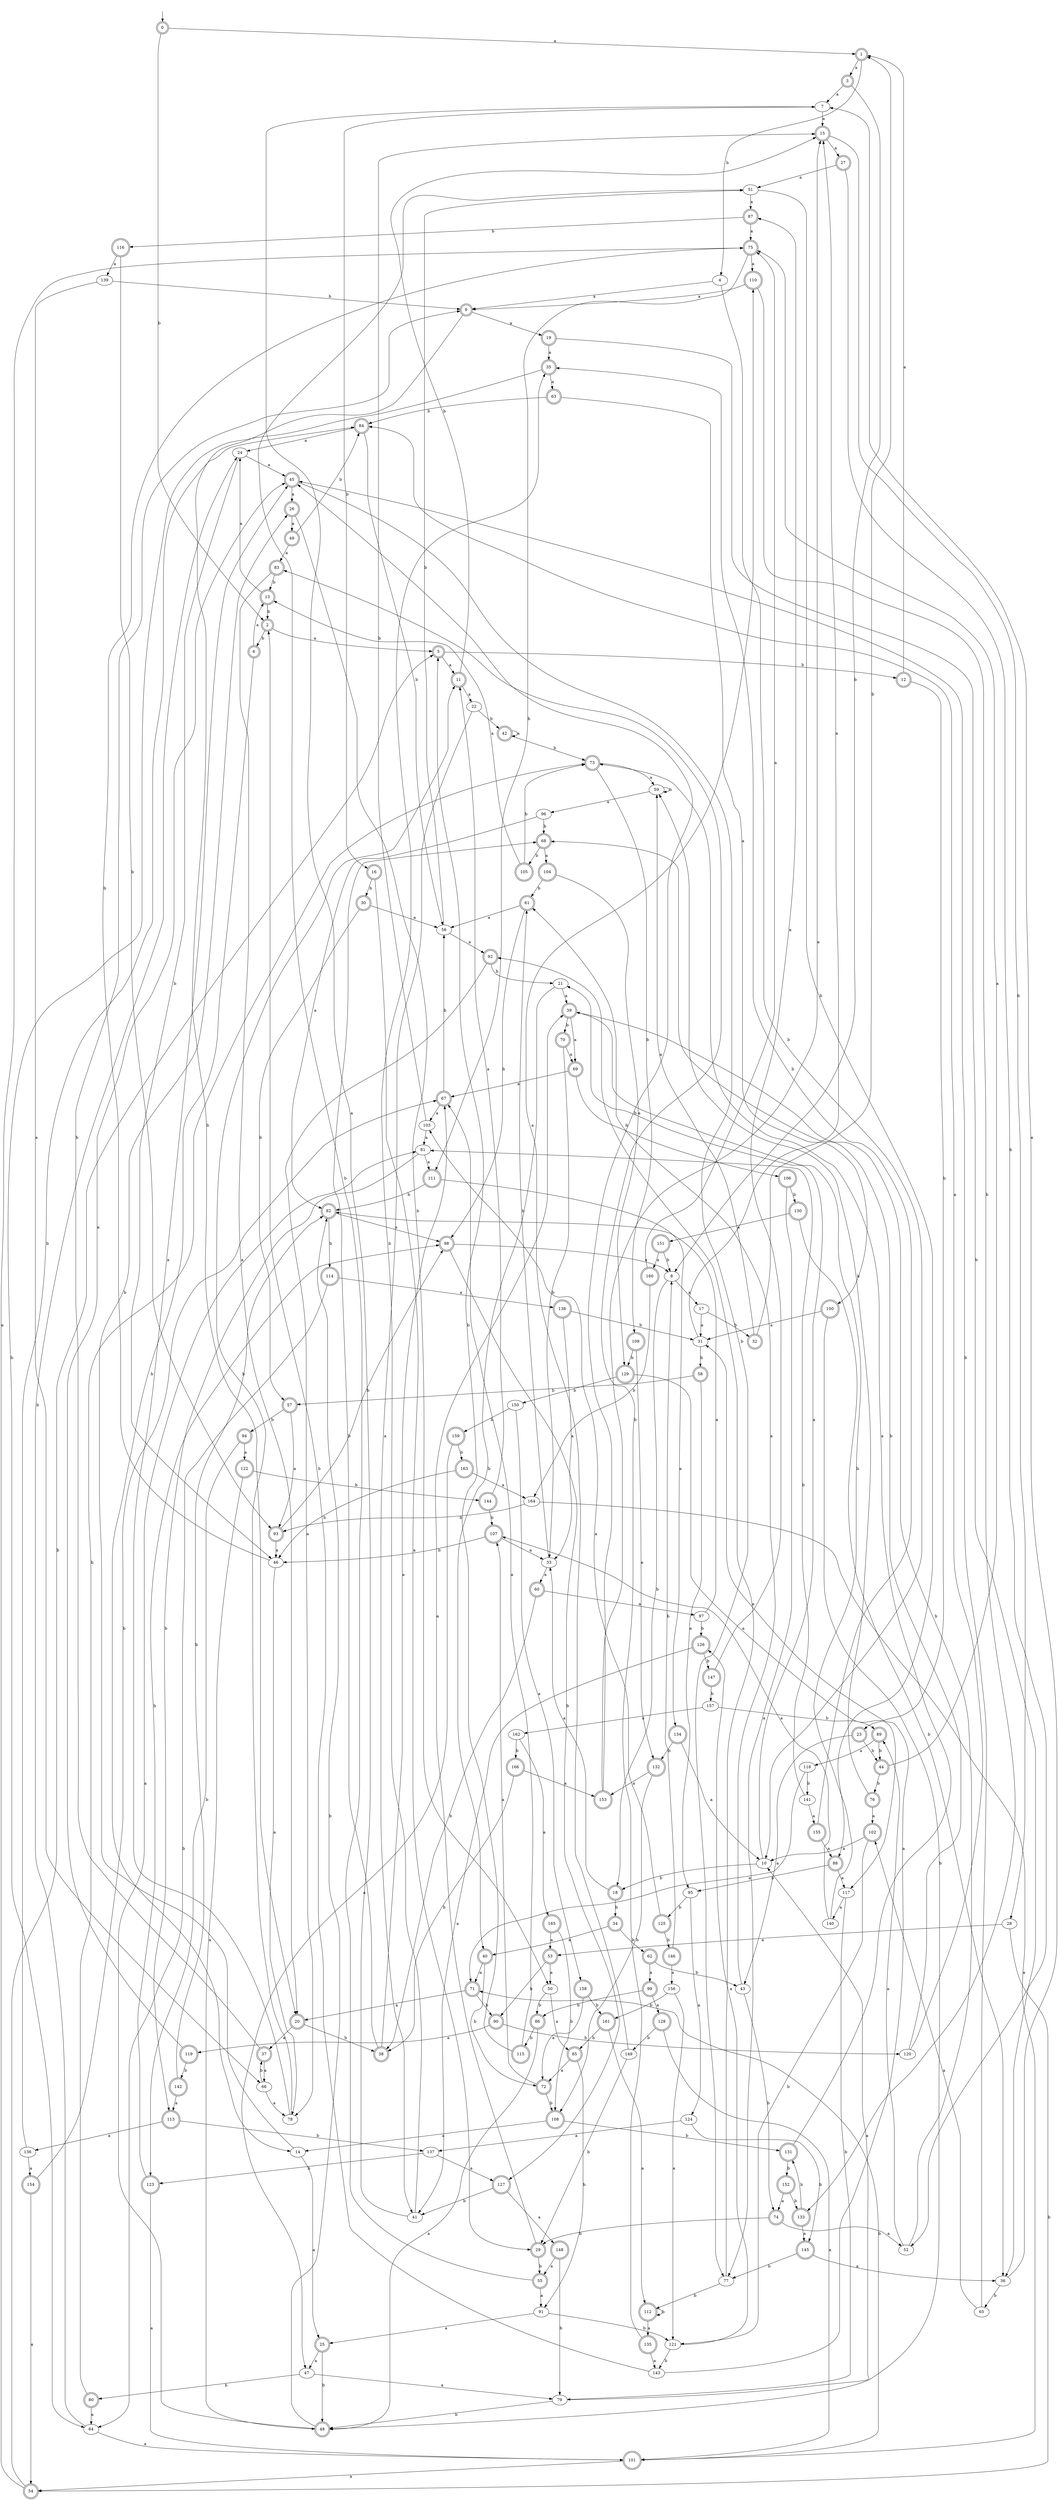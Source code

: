 digraph RandomDFA {
  __start0 [label="", shape=none];
  __start0 -> 0 [label=""];
  0 [shape=circle] [shape=doublecircle]
  0 -> 1 [label="a"]
  0 -> 2 [label="b"]
  1 [shape=doublecircle]
  1 -> 3 [label="a"]
  1 -> 4 [label="b"]
  2 [shape=doublecircle]
  2 -> 5 [label="a"]
  2 -> 6 [label="b"]
  3 [shape=doublecircle]
  3 -> 7 [label="a"]
  3 -> 8 [label="b"]
  4
  4 -> 9 [label="a"]
  4 -> 10 [label="b"]
  5 [shape=doublecircle]
  5 -> 11 [label="a"]
  5 -> 12 [label="b"]
  6 [shape=doublecircle]
  6 -> 13 [label="a"]
  6 -> 14 [label="b"]
  7
  7 -> 15 [label="a"]
  7 -> 16 [label="b"]
  8
  8 -> 17 [label="a"]
  8 -> 18 [label="b"]
  9 [shape=doublecircle]
  9 -> 19 [label="a"]
  9 -> 20 [label="b"]
  10
  10 -> 21 [label="a"]
  10 -> 18 [label="b"]
  11 [shape=doublecircle]
  11 -> 22 [label="a"]
  11 -> 15 [label="b"]
  12 [shape=doublecircle]
  12 -> 1 [label="a"]
  12 -> 23 [label="b"]
  13 [shape=doublecircle]
  13 -> 24 [label="a"]
  13 -> 2 [label="b"]
  14
  14 -> 25 [label="a"]
  14 -> 26 [label="b"]
  15 [shape=doublecircle]
  15 -> 27 [label="a"]
  15 -> 28 [label="b"]
  16 [shape=doublecircle]
  16 -> 29 [label="a"]
  16 -> 30 [label="b"]
  17
  17 -> 31 [label="a"]
  17 -> 32 [label="b"]
  18 [shape=doublecircle]
  18 -> 33 [label="a"]
  18 -> 34 [label="b"]
  19 [shape=doublecircle]
  19 -> 35 [label="a"]
  19 -> 36 [label="b"]
  20 [shape=doublecircle]
  20 -> 37 [label="a"]
  20 -> 38 [label="b"]
  21
  21 -> 39 [label="a"]
  21 -> 40 [label="b"]
  22
  22 -> 41 [label="a"]
  22 -> 42 [label="b"]
  23 [shape=doublecircle]
  23 -> 43 [label="a"]
  23 -> 44 [label="b"]
  24
  24 -> 45 [label="a"]
  24 -> 46 [label="b"]
  25 [shape=doublecircle]
  25 -> 47 [label="a"]
  25 -> 48 [label="b"]
  26 [shape=doublecircle]
  26 -> 49 [label="a"]
  26 -> 50 [label="b"]
  27 [shape=doublecircle]
  27 -> 51 [label="a"]
  27 -> 52 [label="b"]
  28
  28 -> 53 [label="a"]
  28 -> 54 [label="b"]
  29 [shape=doublecircle]
  29 -> 39 [label="a"]
  29 -> 55 [label="b"]
  30 [shape=doublecircle]
  30 -> 56 [label="a"]
  30 -> 57 [label="b"]
  31
  31 -> 15 [label="a"]
  31 -> 58 [label="b"]
  32 [shape=doublecircle]
  32 -> 59 [label="a"]
  32 -> 1 [label="b"]
  33
  33 -> 60 [label="a"]
  33 -> 61 [label="b"]
  34 [shape=doublecircle]
  34 -> 40 [label="a"]
  34 -> 62 [label="b"]
  35 [shape=doublecircle]
  35 -> 63 [label="a"]
  35 -> 64 [label="b"]
  36
  36 -> 7 [label="a"]
  36 -> 65 [label="b"]
  37 [shape=doublecircle]
  37 -> 66 [label="a"]
  37 -> 9 [label="b"]
  38 [shape=doublecircle]
  38 -> 67 [label="a"]
  38 -> 68 [label="b"]
  39 [shape=doublecircle]
  39 -> 69 [label="a"]
  39 -> 70 [label="b"]
  40 [shape=doublecircle]
  40 -> 71 [label="a"]
  40 -> 72 [label="b"]
  41
  41 -> 7 [label="a"]
  41 -> 35 [label="b"]
  42 [shape=doublecircle]
  42 -> 42 [label="a"]
  42 -> 73 [label="b"]
  43
  43 -> 61 [label="a"]
  43 -> 74 [label="b"]
  44 [shape=doublecircle]
  44 -> 75 [label="a"]
  44 -> 76 [label="b"]
  45 [shape=doublecircle]
  45 -> 26 [label="a"]
  45 -> 77 [label="b"]
  46
  46 -> 78 [label="a"]
  46 -> 75 [label="b"]
  47
  47 -> 79 [label="a"]
  47 -> 80 [label="b"]
  48 [shape=doublecircle]
  48 -> 81 [label="a"]
  48 -> 82 [label="b"]
  49 [shape=doublecircle]
  49 -> 83 [label="a"]
  49 -> 84 [label="b"]
  50
  50 -> 85 [label="a"]
  50 -> 86 [label="b"]
  51
  51 -> 87 [label="a"]
  51 -> 88 [label="b"]
  52
  52 -> 89 [label="a"]
  52 -> 39 [label="b"]
  53 [shape=doublecircle]
  53 -> 50 [label="a"]
  53 -> 90 [label="b"]
  54 [shape=doublecircle]
  54 -> 75 [label="a"]
  54 -> 5 [label="b"]
  55 [shape=doublecircle]
  55 -> 91 [label="a"]
  55 -> 51 [label="b"]
  56
  56 -> 92 [label="a"]
  56 -> 51 [label="b"]
  57 [shape=doublecircle]
  57 -> 93 [label="a"]
  57 -> 94 [label="b"]
  58 [shape=doublecircle]
  58 -> 95 [label="a"]
  58 -> 57 [label="b"]
  59
  59 -> 96 [label="a"]
  59 -> 59 [label="b"]
  60 [shape=doublecircle]
  60 -> 97 [label="a"]
  60 -> 38 [label="b"]
  61 [shape=doublecircle]
  61 -> 56 [label="a"]
  61 -> 98 [label="b"]
  62 [shape=doublecircle]
  62 -> 99 [label="a"]
  62 -> 43 [label="b"]
  63 [shape=doublecircle]
  63 -> 100 [label="a"]
  63 -> 84 [label="b"]
  64
  64 -> 101 [label="a"]
  64 -> 24 [label="b"]
  65
  65 -> 102 [label="a"]
  65 -> 45 [label="b"]
  66
  66 -> 78 [label="a"]
  66 -> 37 [label="b"]
  67 [shape=doublecircle]
  67 -> 103 [label="a"]
  67 -> 56 [label="b"]
  68 [shape=doublecircle]
  68 -> 104 [label="a"]
  68 -> 105 [label="b"]
  69 [shape=doublecircle]
  69 -> 67 [label="a"]
  69 -> 106 [label="b"]
  70 [shape=doublecircle]
  70 -> 69 [label="a"]
  70 -> 33 [label="b"]
  71 [shape=doublecircle]
  71 -> 20 [label="a"]
  71 -> 90 [label="b"]
  72 [shape=doublecircle]
  72 -> 107 [label="a"]
  72 -> 108 [label="b"]
  73 [shape=doublecircle]
  73 -> 59 [label="a"]
  73 -> 109 [label="b"]
  74 [shape=doublecircle]
  74 -> 52 [label="a"]
  74 -> 29 [label="b"]
  75 [shape=doublecircle]
  75 -> 110 [label="a"]
  75 -> 111 [label="b"]
  76 [shape=doublecircle]
  76 -> 102 [label="a"]
  76 -> 59 [label="b"]
  77
  77 -> 92 [label="a"]
  77 -> 112 [label="b"]
  78
  78 -> 45 [label="a"]
  78 -> 11 [label="b"]
  79
  79 -> 10 [label="a"]
  79 -> 48 [label="b"]
  80 [shape=doublecircle]
  80 -> 64 [label="a"]
  80 -> 73 [label="b"]
  81
  81 -> 111 [label="a"]
  81 -> 113 [label="b"]
  82 [shape=doublecircle]
  82 -> 98 [label="a"]
  82 -> 114 [label="b"]
  83 [shape=doublecircle]
  83 -> 20 [label="a"]
  83 -> 13 [label="b"]
  84 [shape=doublecircle]
  84 -> 24 [label="a"]
  84 -> 56 [label="b"]
  85 [shape=doublecircle]
  85 -> 72 [label="a"]
  85 -> 91 [label="b"]
  86 [shape=doublecircle]
  86 -> 48 [label="a"]
  86 -> 115 [label="b"]
  87 [shape=doublecircle]
  87 -> 75 [label="a"]
  87 -> 116 [label="b"]
  88 [shape=doublecircle]
  88 -> 117 [label="a"]
  88 -> 95 [label="b"]
  89 [shape=doublecircle]
  89 -> 118 [label="a"]
  89 -> 44 [label="b"]
  90 [shape=doublecircle]
  90 -> 119 [label="a"]
  90 -> 120 [label="b"]
  91
  91 -> 25 [label="a"]
  91 -> 121 [label="b"]
  92 [shape=doublecircle]
  92 -> 78 [label="a"]
  92 -> 21 [label="b"]
  93 [shape=doublecircle]
  93 -> 46 [label="a"]
  93 -> 98 [label="b"]
  94 [shape=doublecircle]
  94 -> 122 [label="a"]
  94 -> 123 [label="b"]
  95
  95 -> 124 [label="a"]
  95 -> 125 [label="b"]
  96
  96 -> 82 [label="a"]
  96 -> 68 [label="b"]
  97
  97 -> 82 [label="a"]
  97 -> 126 [label="b"]
  98 [shape=doublecircle]
  98 -> 8 [label="a"]
  98 -> 127 [label="b"]
  99 [shape=doublecircle]
  99 -> 128 [label="a"]
  99 -> 86 [label="b"]
  100 [shape=doublecircle]
  100 -> 31 [label="a"]
  100 -> 48 [label="b"]
  101 [shape=doublecircle]
  101 -> 54 [label="a"]
  101 -> 71 [label="b"]
  102 [shape=doublecircle]
  102 -> 10 [label="a"]
  102 -> 121 [label="b"]
  103
  103 -> 81 [label="a"]
  103 -> 15 [label="b"]
  104 [shape=doublecircle]
  104 -> 129 [label="a"]
  104 -> 61 [label="b"]
  105 [shape=doublecircle]
  105 -> 13 [label="a"]
  105 -> 73 [label="b"]
  106 [shape=doublecircle]
  106 -> 77 [label="a"]
  106 -> 130 [label="b"]
  107 [shape=doublecircle]
  107 -> 33 [label="a"]
  107 -> 46 [label="b"]
  108 [shape=doublecircle]
  108 -> 14 [label="a"]
  108 -> 131 [label="b"]
  109 [shape=doublecircle]
  109 -> 132 [label="a"]
  109 -> 129 [label="b"]
  110 [shape=doublecircle]
  110 -> 9 [label="a"]
  110 -> 133 [label="b"]
  111 [shape=doublecircle]
  111 -> 134 [label="a"]
  111 -> 82 [label="b"]
  112 [shape=doublecircle]
  112 -> 135 [label="a"]
  112 -> 112 [label="b"]
  113 [shape=doublecircle]
  113 -> 136 [label="a"]
  113 -> 137 [label="b"]
  114 [shape=doublecircle]
  114 -> 138 [label="a"]
  114 -> 64 [label="b"]
  115 [shape=doublecircle]
  115 -> 67 [label="a"]
  115 -> 5 [label="b"]
  116 [shape=doublecircle]
  116 -> 139 [label="a"]
  116 -> 93 [label="b"]
  117
  117 -> 140 [label="a"]
  117 -> 79 [label="b"]
  118
  118 -> 71 [label="a"]
  118 -> 141 [label="b"]
  119 [shape=doublecircle]
  119 -> 45 [label="a"]
  119 -> 142 [label="b"]
  120
  120 -> 84 [label="a"]
  120 -> 68 [label="b"]
  121
  121 -> 126 [label="a"]
  121 -> 143 [label="b"]
  122 [shape=doublecircle]
  122 -> 48 [label="a"]
  122 -> 144 [label="b"]
  123 [shape=doublecircle]
  123 -> 101 [label="a"]
  123 -> 98 [label="b"]
  124
  124 -> 137 [label="a"]
  124 -> 145 [label="b"]
  125 [shape=doublecircle]
  125 -> 103 [label="a"]
  125 -> 146 [label="b"]
  126 [shape=doublecircle]
  126 -> 41 [label="a"]
  126 -> 147 [label="b"]
  127 [shape=doublecircle]
  127 -> 148 [label="a"]
  127 -> 41 [label="b"]
  128 [shape=doublecircle]
  128 -> 101 [label="a"]
  128 -> 149 [label="b"]
  129 [shape=doublecircle]
  129 -> 117 [label="a"]
  129 -> 150 [label="b"]
  130 [shape=doublecircle]
  130 -> 151 [label="a"]
  130 -> 36 [label="b"]
  131 [shape=doublecircle]
  131 -> 73 [label="a"]
  131 -> 152 [label="b"]
  132 [shape=doublecircle]
  132 -> 153 [label="a"]
  132 -> 108 [label="b"]
  133 [shape=doublecircle]
  133 -> 145 [label="a"]
  133 -> 131 [label="b"]
  134 [shape=doublecircle]
  134 -> 10 [label="a"]
  134 -> 132 [label="b"]
  135 [shape=doublecircle]
  135 -> 143 [label="a"]
  135 -> 83 [label="b"]
  136
  136 -> 154 [label="a"]
  136 -> 84 [label="b"]
  137
  137 -> 127 [label="a"]
  137 -> 123 [label="b"]
  138 [shape=doublecircle]
  138 -> 33 [label="a"]
  138 -> 31 [label="b"]
  139
  139 -> 66 [label="a"]
  139 -> 9 [label="b"]
  140
  140 -> 107 [label="a"]
  140 -> 39 [label="b"]
  141
  141 -> 155 [label="a"]
  141 -> 81 [label="b"]
  142 [shape=doublecircle]
  142 -> 113 [label="a"]
  142 -> 82 [label="b"]
  143
  143 -> 31 [label="a"]
  143 -> 2 [label="b"]
  144 [shape=doublecircle]
  144 -> 11 [label="a"]
  144 -> 107 [label="b"]
  145 [shape=doublecircle]
  145 -> 36 [label="a"]
  145 -> 77 [label="b"]
  146 [shape=doublecircle]
  146 -> 156 [label="a"]
  146 -> 8 [label="b"]
  147 [shape=doublecircle]
  147 -> 87 [label="a"]
  147 -> 157 [label="b"]
  148 [shape=doublecircle]
  148 -> 55 [label="a"]
  148 -> 79 [label="b"]
  149
  149 -> 110 [label="a"]
  149 -> 29 [label="b"]
  150
  150 -> 158 [label="a"]
  150 -> 159 [label="b"]
  151 [shape=doublecircle]
  151 -> 160 [label="a"]
  151 -> 8 [label="b"]
  152 [shape=doublecircle]
  152 -> 74 [label="a"]
  152 -> 133 [label="b"]
  153 [shape=doublecircle]
  153 -> 15 [label="a"]
  153 -> 45 [label="b"]
  154 [shape=doublecircle]
  154 -> 54 [label="a"]
  154 -> 67 [label="b"]
  155 [shape=doublecircle]
  155 -> 88 [label="a"]
  155 -> 35 [label="b"]
  156
  156 -> 121 [label="a"]
  156 -> 161 [label="b"]
  157
  157 -> 162 [label="a"]
  157 -> 89 [label="b"]
  158 [shape=doublecircle]
  158 -> 72 [label="a"]
  158 -> 161 [label="b"]
  159 [shape=doublecircle]
  159 -> 47 [label="a"]
  159 -> 163 [label="b"]
  160 [shape=doublecircle]
  160 -> 75 [label="a"]
  160 -> 164 [label="b"]
  161 [shape=doublecircle]
  161 -> 112 [label="a"]
  161 -> 85 [label="b"]
  162
  162 -> 165 [label="a"]
  162 -> 166 [label="b"]
  163 [shape=doublecircle]
  163 -> 164 [label="a"]
  163 -> 46 [label="b"]
  164
  164 -> 101 [label="a"]
  164 -> 93 [label="b"]
  165 [shape=doublecircle]
  165 -> 53 [label="a"]
  165 -> 108 [label="b"]
  166 [shape=doublecircle]
  166 -> 153 [label="a"]
  166 -> 38 [label="b"]
}
